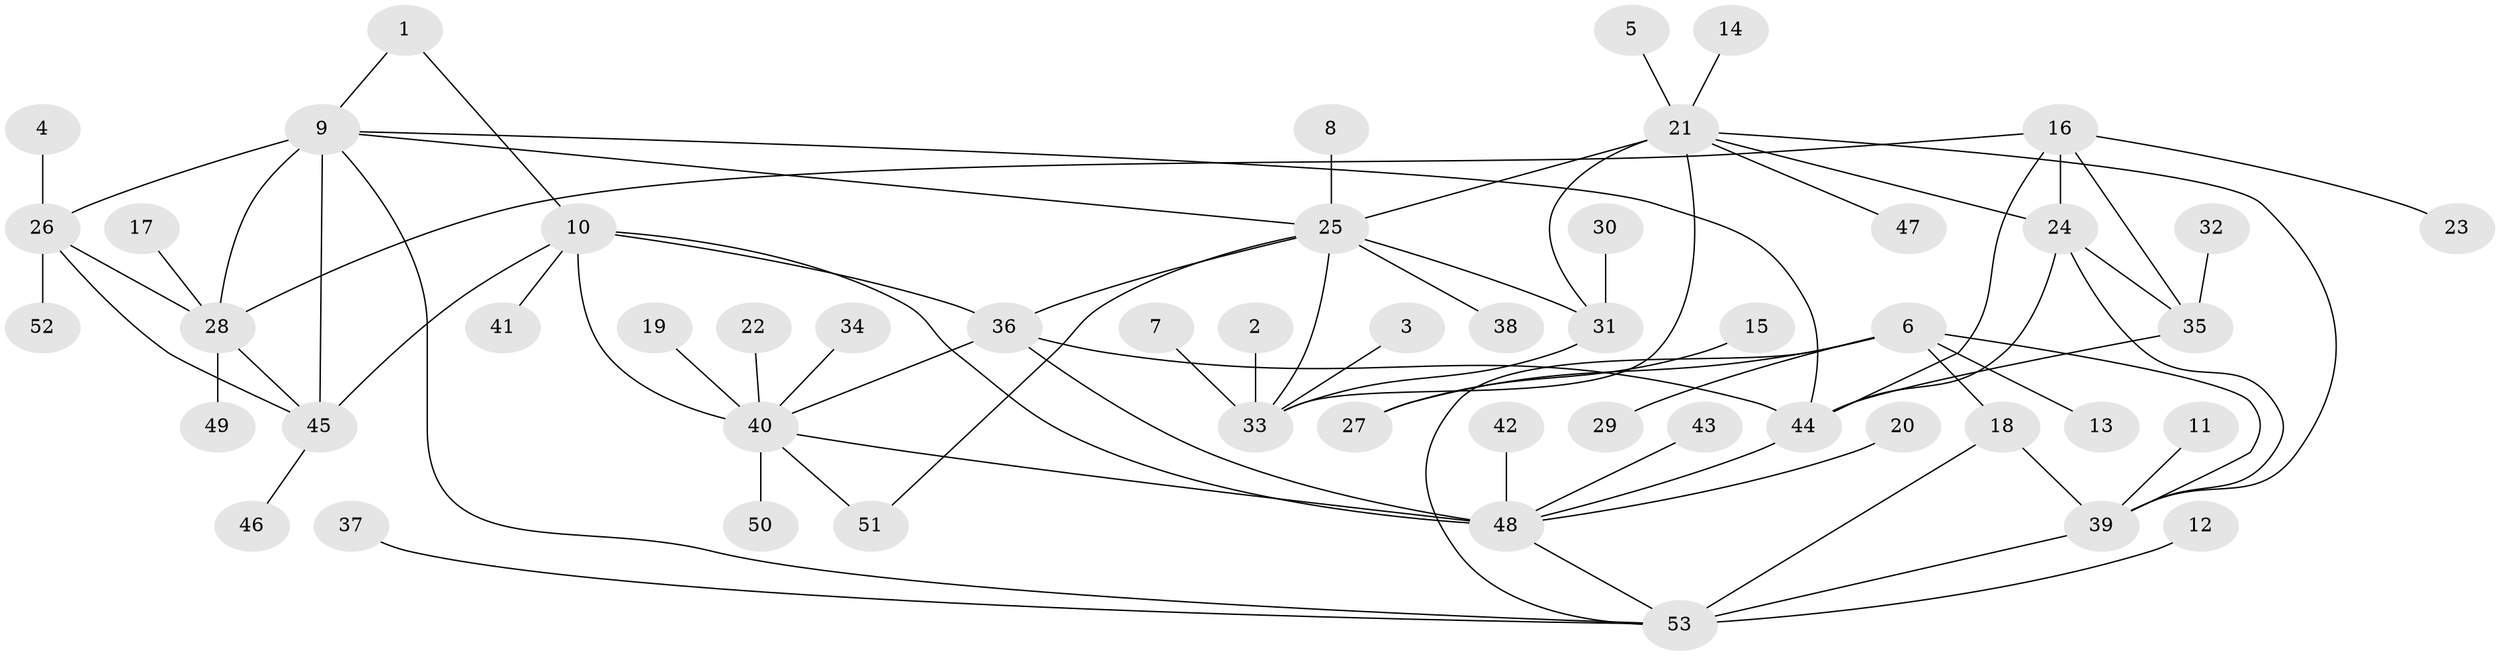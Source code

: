 // original degree distribution, {6: 0.047619047619047616, 11: 0.0380952380952381, 5: 0.0380952380952381, 8: 0.05714285714285714, 9: 0.02857142857142857, 7: 0.02857142857142857, 2: 0.11428571428571428, 1: 0.6190476190476191, 3: 0.02857142857142857}
// Generated by graph-tools (version 1.1) at 2025/02/03/09/25 03:02:37]
// undirected, 53 vertices, 77 edges
graph export_dot {
graph [start="1"]
  node [color=gray90,style=filled];
  1;
  2;
  3;
  4;
  5;
  6;
  7;
  8;
  9;
  10;
  11;
  12;
  13;
  14;
  15;
  16;
  17;
  18;
  19;
  20;
  21;
  22;
  23;
  24;
  25;
  26;
  27;
  28;
  29;
  30;
  31;
  32;
  33;
  34;
  35;
  36;
  37;
  38;
  39;
  40;
  41;
  42;
  43;
  44;
  45;
  46;
  47;
  48;
  49;
  50;
  51;
  52;
  53;
  1 -- 9 [weight=1.0];
  1 -- 10 [weight=1.0];
  2 -- 33 [weight=1.0];
  3 -- 33 [weight=1.0];
  4 -- 26 [weight=1.0];
  5 -- 21 [weight=1.0];
  6 -- 13 [weight=1.0];
  6 -- 18 [weight=1.0];
  6 -- 27 [weight=1.0];
  6 -- 29 [weight=1.0];
  6 -- 39 [weight=1.0];
  6 -- 53 [weight=2.0];
  7 -- 33 [weight=1.0];
  8 -- 25 [weight=1.0];
  9 -- 25 [weight=1.0];
  9 -- 26 [weight=2.0];
  9 -- 28 [weight=2.0];
  9 -- 44 [weight=1.0];
  9 -- 45 [weight=2.0];
  9 -- 53 [weight=1.0];
  10 -- 36 [weight=2.0];
  10 -- 40 [weight=2.0];
  10 -- 41 [weight=1.0];
  10 -- 45 [weight=1.0];
  10 -- 48 [weight=2.0];
  11 -- 39 [weight=1.0];
  12 -- 53 [weight=1.0];
  14 -- 21 [weight=1.0];
  15 -- 27 [weight=1.0];
  16 -- 23 [weight=1.0];
  16 -- 24 [weight=2.0];
  16 -- 28 [weight=1.0];
  16 -- 35 [weight=1.0];
  16 -- 44 [weight=1.0];
  17 -- 28 [weight=1.0];
  18 -- 39 [weight=1.0];
  18 -- 53 [weight=2.0];
  19 -- 40 [weight=1.0];
  20 -- 48 [weight=1.0];
  21 -- 24 [weight=1.0];
  21 -- 25 [weight=1.0];
  21 -- 31 [weight=1.0];
  21 -- 33 [weight=2.0];
  21 -- 39 [weight=1.0];
  21 -- 47 [weight=1.0];
  22 -- 40 [weight=1.0];
  24 -- 35 [weight=2.0];
  24 -- 39 [weight=1.0];
  24 -- 44 [weight=2.0];
  25 -- 31 [weight=1.0];
  25 -- 33 [weight=2.0];
  25 -- 36 [weight=1.0];
  25 -- 38 [weight=1.0];
  25 -- 51 [weight=1.0];
  26 -- 28 [weight=1.0];
  26 -- 45 [weight=1.0];
  26 -- 52 [weight=1.0];
  28 -- 45 [weight=1.0];
  28 -- 49 [weight=1.0];
  30 -- 31 [weight=1.0];
  31 -- 33 [weight=2.0];
  32 -- 35 [weight=1.0];
  34 -- 40 [weight=1.0];
  35 -- 44 [weight=1.0];
  36 -- 40 [weight=1.0];
  36 -- 44 [weight=1.0];
  36 -- 48 [weight=1.0];
  37 -- 53 [weight=1.0];
  39 -- 53 [weight=2.0];
  40 -- 48 [weight=1.0];
  40 -- 50 [weight=1.0];
  40 -- 51 [weight=1.0];
  42 -- 48 [weight=1.0];
  43 -- 48 [weight=1.0];
  44 -- 48 [weight=1.0];
  45 -- 46 [weight=1.0];
  48 -- 53 [weight=1.0];
}

